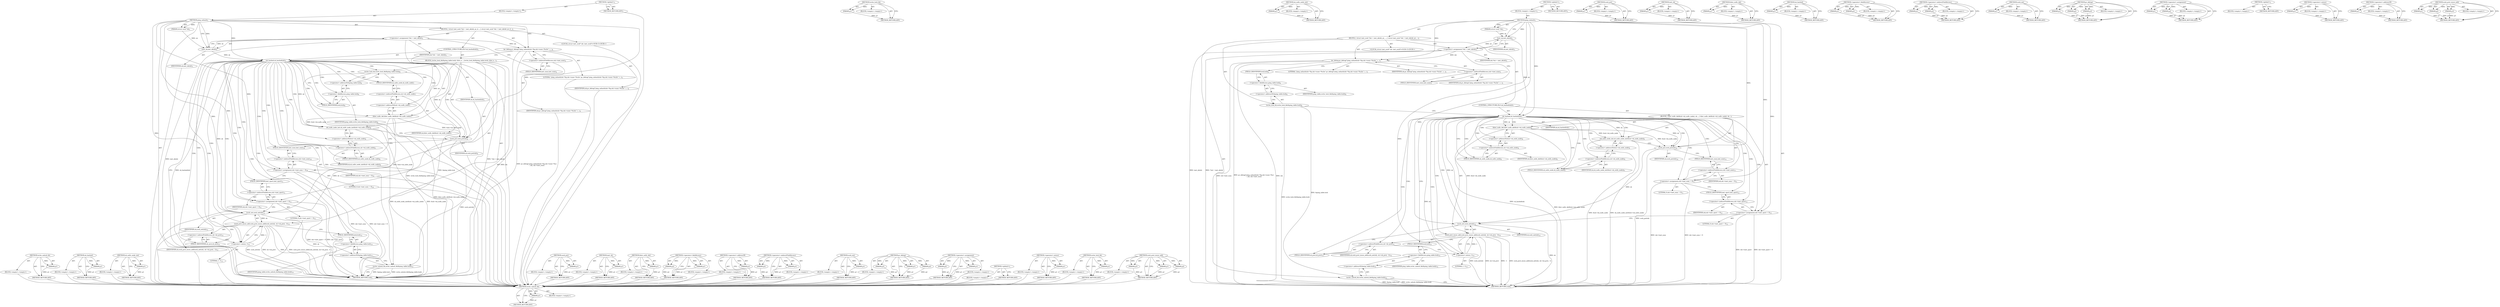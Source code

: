 digraph "sock_prot_inuse_add" {
vulnerable_152 [label=<(METHOD,write_unlock_bh)>];
vulnerable_153 [label=<(PARAM,p1)>];
vulnerable_154 [label=<(BLOCK,&lt;empty&gt;,&lt;empty&gt;)>];
vulnerable_155 [label=<(METHOD_RETURN,ANY)>];
vulnerable_109 [label=<(METHOD,sk_hashed)>];
vulnerable_110 [label=<(PARAM,p1)>];
vulnerable_111 [label=<(BLOCK,&lt;empty&gt;,&lt;empty&gt;)>];
vulnerable_112 [label=<(METHOD_RETURN,ANY)>];
vulnerable_130 [label=<(METHOD,sk_nulls_node_init)>];
vulnerable_131 [label=<(PARAM,p1)>];
vulnerable_132 [label=<(BLOCK,&lt;empty&gt;,&lt;empty&gt;)>];
vulnerable_133 [label=<(METHOD_RETURN,ANY)>];
vulnerable_6 [label=<(METHOD,&lt;global&gt;)<SUB>1</SUB>>];
vulnerable_7 [label=<(BLOCK,&lt;empty&gt;,&lt;empty&gt;)<SUB>1</SUB>>];
vulnerable_8 [label=<(METHOD,ping_unhash)<SUB>1</SUB>>];
vulnerable_9 [label=<(PARAM,struct sock *sk)<SUB>1</SUB>>];
vulnerable_10 [label=<(BLOCK,{
 	struct inet_sock *isk = inet_sk(sk);
 	pr_d...,{
 	struct inet_sock *isk = inet_sk(sk);
 	pr_d...)<SUB>2</SUB>>];
vulnerable_11 [label="<(LOCAL,struct inet_sock* isk: inet_sock*)<SUB>3</SUB>>"];
vulnerable_12 [label=<(&lt;operator&gt;.assignment,*isk = inet_sk(sk))<SUB>3</SUB>>];
vulnerable_13 [label=<(IDENTIFIER,isk,*isk = inet_sk(sk))<SUB>3</SUB>>];
vulnerable_14 [label=<(inet_sk,inet_sk(sk))<SUB>3</SUB>>];
vulnerable_15 [label=<(IDENTIFIER,sk,inet_sk(sk))<SUB>3</SUB>>];
vulnerable_16 [label=<(pr_debug,pr_debug(&quot;ping_unhash(isk=%p,isk-&gt;num=%u)\n&quot;, i...)<SUB>4</SUB>>];
vulnerable_17 [label=<(LITERAL,&quot;ping_unhash(isk=%p,isk-&gt;num=%u)\n&quot;,pr_debug(&quot;ping_unhash(isk=%p,isk-&gt;num=%u)\n&quot;, i...)<SUB>4</SUB>>];
vulnerable_18 [label=<(IDENTIFIER,isk,pr_debug(&quot;ping_unhash(isk=%p,isk-&gt;num=%u)\n&quot;, i...)<SUB>4</SUB>>];
vulnerable_19 [label=<(&lt;operator&gt;.indirectFieldAccess,isk-&gt;inet_num)<SUB>4</SUB>>];
vulnerable_20 [label=<(IDENTIFIER,isk,pr_debug(&quot;ping_unhash(isk=%p,isk-&gt;num=%u)\n&quot;, i...)<SUB>4</SUB>>];
vulnerable_21 [label=<(FIELD_IDENTIFIER,inet_num,inet_num)<SUB>4</SUB>>];
vulnerable_22 [label=<(CONTROL_STRUCTURE,IF,if (sk_hashed(sk)))<SUB>5</SUB>>];
vulnerable_23 [label=<(sk_hashed,sk_hashed(sk))<SUB>5</SUB>>];
vulnerable_24 [label=<(IDENTIFIER,sk,sk_hashed(sk))<SUB>5</SUB>>];
vulnerable_25 [label=<(BLOCK,{
		write_lock_bh(&amp;ping_table.lock);
 		hlist_n...,{
		write_lock_bh(&amp;ping_table.lock);
 		hlist_n...)<SUB>5</SUB>>];
vulnerable_26 [label=<(write_lock_bh,write_lock_bh(&amp;ping_table.lock))<SUB>6</SUB>>];
vulnerable_27 [label=<(&lt;operator&gt;.addressOf,&amp;ping_table.lock)<SUB>6</SUB>>];
vulnerable_28 [label=<(&lt;operator&gt;.fieldAccess,ping_table.lock)<SUB>6</SUB>>];
vulnerable_29 [label=<(IDENTIFIER,ping_table,write_lock_bh(&amp;ping_table.lock))<SUB>6</SUB>>];
vulnerable_30 [label=<(FIELD_IDENTIFIER,lock,lock)<SUB>6</SUB>>];
vulnerable_31 [label=<(hlist_nulls_del,hlist_nulls_del(&amp;sk-&gt;sk_nulls_node))<SUB>7</SUB>>];
vulnerable_32 [label=<(&lt;operator&gt;.addressOf,&amp;sk-&gt;sk_nulls_node)<SUB>7</SUB>>];
vulnerable_33 [label=<(&lt;operator&gt;.indirectFieldAccess,sk-&gt;sk_nulls_node)<SUB>7</SUB>>];
vulnerable_34 [label=<(IDENTIFIER,sk,hlist_nulls_del(&amp;sk-&gt;sk_nulls_node))<SUB>7</SUB>>];
vulnerable_35 [label=<(FIELD_IDENTIFIER,sk_nulls_node,sk_nulls_node)<SUB>7</SUB>>];
vulnerable_36 [label=<(sk_nulls_node_init,sk_nulls_node_init(&amp;sk-&gt;sk_nulls_node))<SUB>8</SUB>>];
vulnerable_37 [label=<(&lt;operator&gt;.addressOf,&amp;sk-&gt;sk_nulls_node)<SUB>8</SUB>>];
vulnerable_38 [label=<(&lt;operator&gt;.indirectFieldAccess,sk-&gt;sk_nulls_node)<SUB>8</SUB>>];
vulnerable_39 [label=<(IDENTIFIER,sk,sk_nulls_node_init(&amp;sk-&gt;sk_nulls_node))<SUB>8</SUB>>];
vulnerable_40 [label=<(FIELD_IDENTIFIER,sk_nulls_node,sk_nulls_node)<SUB>8</SUB>>];
vulnerable_41 [label=<(sock_put,sock_put(sk))<SUB>9</SUB>>];
vulnerable_42 [label=<(IDENTIFIER,sk,sock_put(sk))<SUB>9</SUB>>];
vulnerable_43 [label=<(&lt;operator&gt;.assignment,isk-&gt;inet_num = 0)<SUB>10</SUB>>];
vulnerable_44 [label=<(&lt;operator&gt;.indirectFieldAccess,isk-&gt;inet_num)<SUB>10</SUB>>];
vulnerable_45 [label=<(IDENTIFIER,isk,isk-&gt;inet_num = 0)<SUB>10</SUB>>];
vulnerable_46 [label=<(FIELD_IDENTIFIER,inet_num,inet_num)<SUB>10</SUB>>];
vulnerable_47 [label=<(LITERAL,0,isk-&gt;inet_num = 0)<SUB>10</SUB>>];
vulnerable_48 [label=<(&lt;operator&gt;.assignment,isk-&gt;inet_sport = 0)<SUB>11</SUB>>];
vulnerable_49 [label=<(&lt;operator&gt;.indirectFieldAccess,isk-&gt;inet_sport)<SUB>11</SUB>>];
vulnerable_50 [label=<(IDENTIFIER,isk,isk-&gt;inet_sport = 0)<SUB>11</SUB>>];
vulnerable_51 [label=<(FIELD_IDENTIFIER,inet_sport,inet_sport)<SUB>11</SUB>>];
vulnerable_52 [label=<(LITERAL,0,isk-&gt;inet_sport = 0)<SUB>11</SUB>>];
vulnerable_53 [label=<(sock_prot_inuse_add,sock_prot_inuse_add(sock_net(sk), sk-&gt;sk_prot, -1))<SUB>12</SUB>>];
vulnerable_54 [label=<(sock_net,sock_net(sk))<SUB>12</SUB>>];
vulnerable_55 [label=<(IDENTIFIER,sk,sock_net(sk))<SUB>12</SUB>>];
vulnerable_56 [label=<(&lt;operator&gt;.indirectFieldAccess,sk-&gt;sk_prot)<SUB>12</SUB>>];
vulnerable_57 [label=<(IDENTIFIER,sk,sock_prot_inuse_add(sock_net(sk), sk-&gt;sk_prot, -1))<SUB>12</SUB>>];
vulnerable_58 [label=<(FIELD_IDENTIFIER,sk_prot,sk_prot)<SUB>12</SUB>>];
vulnerable_59 [label=<(&lt;operator&gt;.minus,-1)<SUB>12</SUB>>];
vulnerable_60 [label=<(LITERAL,1,-1)<SUB>12</SUB>>];
vulnerable_61 [label=<(write_unlock_bh,write_unlock_bh(&amp;ping_table.lock))<SUB>13</SUB>>];
vulnerable_62 [label=<(&lt;operator&gt;.addressOf,&amp;ping_table.lock)<SUB>13</SUB>>];
vulnerable_63 [label=<(&lt;operator&gt;.fieldAccess,ping_table.lock)<SUB>13</SUB>>];
vulnerable_64 [label=<(IDENTIFIER,ping_table,write_unlock_bh(&amp;ping_table.lock))<SUB>13</SUB>>];
vulnerable_65 [label=<(FIELD_IDENTIFIER,lock,lock)<SUB>13</SUB>>];
vulnerable_66 [label=<(METHOD_RETURN,void)<SUB>1</SUB>>];
vulnerable_68 [label=<(METHOD_RETURN,ANY)<SUB>1</SUB>>];
vulnerable_134 [label=<(METHOD,sock_put)>];
vulnerable_135 [label=<(PARAM,p1)>];
vulnerable_136 [label=<(BLOCK,&lt;empty&gt;,&lt;empty&gt;)>];
vulnerable_137 [label=<(METHOD_RETURN,ANY)>];
vulnerable_94 [label=<(METHOD,inet_sk)>];
vulnerable_95 [label=<(PARAM,p1)>];
vulnerable_96 [label=<(BLOCK,&lt;empty&gt;,&lt;empty&gt;)>];
vulnerable_97 [label=<(METHOD_RETURN,ANY)>];
vulnerable_126 [label=<(METHOD,hlist_nulls_del)>];
vulnerable_127 [label=<(PARAM,p1)>];
vulnerable_128 [label=<(BLOCK,&lt;empty&gt;,&lt;empty&gt;)>];
vulnerable_129 [label=<(METHOD_RETURN,ANY)>];
vulnerable_121 [label=<(METHOD,&lt;operator&gt;.fieldAccess)>];
vulnerable_122 [label=<(PARAM,p1)>];
vulnerable_123 [label=<(PARAM,p2)>];
vulnerable_124 [label=<(BLOCK,&lt;empty&gt;,&lt;empty&gt;)>];
vulnerable_125 [label=<(METHOD_RETURN,ANY)>];
vulnerable_117 [label=<(METHOD,&lt;operator&gt;.addressOf)>];
vulnerable_118 [label=<(PARAM,p1)>];
vulnerable_119 [label=<(BLOCK,&lt;empty&gt;,&lt;empty&gt;)>];
vulnerable_120 [label=<(METHOD_RETURN,ANY)>];
vulnerable_104 [label=<(METHOD,&lt;operator&gt;.indirectFieldAccess)>];
vulnerable_105 [label=<(PARAM,p1)>];
vulnerable_106 [label=<(PARAM,p2)>];
vulnerable_107 [label=<(BLOCK,&lt;empty&gt;,&lt;empty&gt;)>];
vulnerable_108 [label=<(METHOD_RETURN,ANY)>];
vulnerable_144 [label=<(METHOD,sock_net)>];
vulnerable_145 [label=<(PARAM,p1)>];
vulnerable_146 [label=<(BLOCK,&lt;empty&gt;,&lt;empty&gt;)>];
vulnerable_147 [label=<(METHOD_RETURN,ANY)>];
vulnerable_98 [label=<(METHOD,pr_debug)>];
vulnerable_99 [label=<(PARAM,p1)>];
vulnerable_100 [label=<(PARAM,p2)>];
vulnerable_101 [label=<(PARAM,p3)>];
vulnerable_102 [label=<(BLOCK,&lt;empty&gt;,&lt;empty&gt;)>];
vulnerable_103 [label=<(METHOD_RETURN,ANY)>];
vulnerable_89 [label=<(METHOD,&lt;operator&gt;.assignment)>];
vulnerable_90 [label=<(PARAM,p1)>];
vulnerable_91 [label=<(PARAM,p2)>];
vulnerable_92 [label=<(BLOCK,&lt;empty&gt;,&lt;empty&gt;)>];
vulnerable_93 [label=<(METHOD_RETURN,ANY)>];
vulnerable_83 [label=<(METHOD,&lt;global&gt;)<SUB>1</SUB>>];
vulnerable_84 [label=<(BLOCK,&lt;empty&gt;,&lt;empty&gt;)>];
vulnerable_85 [label=<(METHOD_RETURN,ANY)>];
vulnerable_148 [label=<(METHOD,&lt;operator&gt;.minus)>];
vulnerable_149 [label=<(PARAM,p1)>];
vulnerable_150 [label=<(BLOCK,&lt;empty&gt;,&lt;empty&gt;)>];
vulnerable_151 [label=<(METHOD_RETURN,ANY)>];
vulnerable_113 [label=<(METHOD,write_lock_bh)>];
vulnerable_114 [label=<(PARAM,p1)>];
vulnerable_115 [label=<(BLOCK,&lt;empty&gt;,&lt;empty&gt;)>];
vulnerable_116 [label=<(METHOD_RETURN,ANY)>];
vulnerable_138 [label=<(METHOD,sock_prot_inuse_add)>];
vulnerable_139 [label=<(PARAM,p1)>];
vulnerable_140 [label=<(PARAM,p2)>];
vulnerable_141 [label=<(PARAM,p3)>];
vulnerable_142 [label=<(BLOCK,&lt;empty&gt;,&lt;empty&gt;)>];
vulnerable_143 [label=<(METHOD_RETURN,ANY)>];
fixed_152 [label=<(METHOD,write_unlock_bh)>];
fixed_153 [label=<(PARAM,p1)>];
fixed_154 [label=<(BLOCK,&lt;empty&gt;,&lt;empty&gt;)>];
fixed_155 [label=<(METHOD_RETURN,ANY)>];
fixed_109 [label=<(METHOD,write_lock_bh)>];
fixed_110 [label=<(PARAM,p1)>];
fixed_111 [label=<(BLOCK,&lt;empty&gt;,&lt;empty&gt;)>];
fixed_112 [label=<(METHOD_RETURN,ANY)>];
fixed_130 [label=<(METHOD,sk_nulls_node_init)>];
fixed_131 [label=<(PARAM,p1)>];
fixed_132 [label=<(BLOCK,&lt;empty&gt;,&lt;empty&gt;)>];
fixed_133 [label=<(METHOD_RETURN,ANY)>];
fixed_6 [label=<(METHOD,&lt;global&gt;)<SUB>1</SUB>>];
fixed_7 [label=<(BLOCK,&lt;empty&gt;,&lt;empty&gt;)<SUB>1</SUB>>];
fixed_8 [label=<(METHOD,ping_unhash)<SUB>1</SUB>>];
fixed_9 [label=<(PARAM,struct sock *sk)<SUB>1</SUB>>];
fixed_10 [label=<(BLOCK,{
 	struct inet_sock *isk = inet_sk(sk);

 	pr_...,{
 	struct inet_sock *isk = inet_sk(sk);

 	pr_...)<SUB>2</SUB>>];
fixed_11 [label="<(LOCAL,struct inet_sock* isk: inet_sock*)<SUB>3</SUB>>"];
fixed_12 [label=<(&lt;operator&gt;.assignment,*isk = inet_sk(sk))<SUB>3</SUB>>];
fixed_13 [label=<(IDENTIFIER,isk,*isk = inet_sk(sk))<SUB>3</SUB>>];
fixed_14 [label=<(inet_sk,inet_sk(sk))<SUB>3</SUB>>];
fixed_15 [label=<(IDENTIFIER,sk,inet_sk(sk))<SUB>3</SUB>>];
fixed_16 [label=<(pr_debug,pr_debug(&quot;ping_unhash(isk=%p,isk-&gt;num=%u)\n&quot;, i...)<SUB>5</SUB>>];
fixed_17 [label=<(LITERAL,&quot;ping_unhash(isk=%p,isk-&gt;num=%u)\n&quot;,pr_debug(&quot;ping_unhash(isk=%p,isk-&gt;num=%u)\n&quot;, i...)<SUB>5</SUB>>];
fixed_18 [label=<(IDENTIFIER,isk,pr_debug(&quot;ping_unhash(isk=%p,isk-&gt;num=%u)\n&quot;, i...)<SUB>5</SUB>>];
fixed_19 [label=<(&lt;operator&gt;.indirectFieldAccess,isk-&gt;inet_num)<SUB>5</SUB>>];
fixed_20 [label=<(IDENTIFIER,isk,pr_debug(&quot;ping_unhash(isk=%p,isk-&gt;num=%u)\n&quot;, i...)<SUB>5</SUB>>];
fixed_21 [label=<(FIELD_IDENTIFIER,inet_num,inet_num)<SUB>5</SUB>>];
fixed_22 [label=<(write_lock_bh,write_lock_bh(&amp;ping_table.lock))<SUB>6</SUB>>];
fixed_23 [label=<(&lt;operator&gt;.addressOf,&amp;ping_table.lock)<SUB>6</SUB>>];
fixed_24 [label=<(&lt;operator&gt;.fieldAccess,ping_table.lock)<SUB>6</SUB>>];
fixed_25 [label=<(IDENTIFIER,ping_table,write_lock_bh(&amp;ping_table.lock))<SUB>6</SUB>>];
fixed_26 [label=<(FIELD_IDENTIFIER,lock,lock)<SUB>6</SUB>>];
fixed_27 [label=<(CONTROL_STRUCTURE,IF,if (sk_hashed(sk)))<SUB>7</SUB>>];
fixed_28 [label=<(sk_hashed,sk_hashed(sk))<SUB>7</SUB>>];
fixed_29 [label=<(IDENTIFIER,sk,sk_hashed(sk))<SUB>7</SUB>>];
fixed_30 [label=<(BLOCK,{
 		hlist_nulls_del(&amp;sk-&gt;sk_nulls_node);
 		sk...,{
 		hlist_nulls_del(&amp;sk-&gt;sk_nulls_node);
 		sk...)<SUB>7</SUB>>];
fixed_31 [label=<(hlist_nulls_del,hlist_nulls_del(&amp;sk-&gt;sk_nulls_node))<SUB>8</SUB>>];
fixed_32 [label=<(&lt;operator&gt;.addressOf,&amp;sk-&gt;sk_nulls_node)<SUB>8</SUB>>];
fixed_33 [label=<(&lt;operator&gt;.indirectFieldAccess,sk-&gt;sk_nulls_node)<SUB>8</SUB>>];
fixed_34 [label=<(IDENTIFIER,sk,hlist_nulls_del(&amp;sk-&gt;sk_nulls_node))<SUB>8</SUB>>];
fixed_35 [label=<(FIELD_IDENTIFIER,sk_nulls_node,sk_nulls_node)<SUB>8</SUB>>];
fixed_36 [label=<(sk_nulls_node_init,sk_nulls_node_init(&amp;sk-&gt;sk_nulls_node))<SUB>9</SUB>>];
fixed_37 [label=<(&lt;operator&gt;.addressOf,&amp;sk-&gt;sk_nulls_node)<SUB>9</SUB>>];
fixed_38 [label=<(&lt;operator&gt;.indirectFieldAccess,sk-&gt;sk_nulls_node)<SUB>9</SUB>>];
fixed_39 [label=<(IDENTIFIER,sk,sk_nulls_node_init(&amp;sk-&gt;sk_nulls_node))<SUB>9</SUB>>];
fixed_40 [label=<(FIELD_IDENTIFIER,sk_nulls_node,sk_nulls_node)<SUB>9</SUB>>];
fixed_41 [label=<(sock_put,sock_put(sk))<SUB>10</SUB>>];
fixed_42 [label=<(IDENTIFIER,sk,sock_put(sk))<SUB>10</SUB>>];
fixed_43 [label=<(&lt;operator&gt;.assignment,isk-&gt;inet_num = 0)<SUB>11</SUB>>];
fixed_44 [label=<(&lt;operator&gt;.indirectFieldAccess,isk-&gt;inet_num)<SUB>11</SUB>>];
fixed_45 [label=<(IDENTIFIER,isk,isk-&gt;inet_num = 0)<SUB>11</SUB>>];
fixed_46 [label=<(FIELD_IDENTIFIER,inet_num,inet_num)<SUB>11</SUB>>];
fixed_47 [label=<(LITERAL,0,isk-&gt;inet_num = 0)<SUB>11</SUB>>];
fixed_48 [label=<(&lt;operator&gt;.assignment,isk-&gt;inet_sport = 0)<SUB>12</SUB>>];
fixed_49 [label=<(&lt;operator&gt;.indirectFieldAccess,isk-&gt;inet_sport)<SUB>12</SUB>>];
fixed_50 [label=<(IDENTIFIER,isk,isk-&gt;inet_sport = 0)<SUB>12</SUB>>];
fixed_51 [label=<(FIELD_IDENTIFIER,inet_sport,inet_sport)<SUB>12</SUB>>];
fixed_52 [label=<(LITERAL,0,isk-&gt;inet_sport = 0)<SUB>12</SUB>>];
fixed_53 [label=<(sock_prot_inuse_add,sock_prot_inuse_add(sock_net(sk), sk-&gt;sk_prot, -1))<SUB>13</SUB>>];
fixed_54 [label=<(sock_net,sock_net(sk))<SUB>13</SUB>>];
fixed_55 [label=<(IDENTIFIER,sk,sock_net(sk))<SUB>13</SUB>>];
fixed_56 [label=<(&lt;operator&gt;.indirectFieldAccess,sk-&gt;sk_prot)<SUB>13</SUB>>];
fixed_57 [label=<(IDENTIFIER,sk,sock_prot_inuse_add(sock_net(sk), sk-&gt;sk_prot, -1))<SUB>13</SUB>>];
fixed_58 [label=<(FIELD_IDENTIFIER,sk_prot,sk_prot)<SUB>13</SUB>>];
fixed_59 [label=<(&lt;operator&gt;.minus,-1)<SUB>13</SUB>>];
fixed_60 [label=<(LITERAL,1,-1)<SUB>13</SUB>>];
fixed_61 [label=<(write_unlock_bh,write_unlock_bh(&amp;ping_table.lock))<SUB>15</SUB>>];
fixed_62 [label=<(&lt;operator&gt;.addressOf,&amp;ping_table.lock)<SUB>15</SUB>>];
fixed_63 [label=<(&lt;operator&gt;.fieldAccess,ping_table.lock)<SUB>15</SUB>>];
fixed_64 [label=<(IDENTIFIER,ping_table,write_unlock_bh(&amp;ping_table.lock))<SUB>15</SUB>>];
fixed_65 [label=<(FIELD_IDENTIFIER,lock,lock)<SUB>15</SUB>>];
fixed_66 [label=<(METHOD_RETURN,void)<SUB>1</SUB>>];
fixed_68 [label=<(METHOD_RETURN,ANY)<SUB>1</SUB>>];
fixed_134 [label=<(METHOD,sock_put)>];
fixed_135 [label=<(PARAM,p1)>];
fixed_136 [label=<(BLOCK,&lt;empty&gt;,&lt;empty&gt;)>];
fixed_137 [label=<(METHOD_RETURN,ANY)>];
fixed_94 [label=<(METHOD,inet_sk)>];
fixed_95 [label=<(PARAM,p1)>];
fixed_96 [label=<(BLOCK,&lt;empty&gt;,&lt;empty&gt;)>];
fixed_97 [label=<(METHOD_RETURN,ANY)>];
fixed_126 [label=<(METHOD,hlist_nulls_del)>];
fixed_127 [label=<(PARAM,p1)>];
fixed_128 [label=<(BLOCK,&lt;empty&gt;,&lt;empty&gt;)>];
fixed_129 [label=<(METHOD_RETURN,ANY)>];
fixed_122 [label=<(METHOD,sk_hashed)>];
fixed_123 [label=<(PARAM,p1)>];
fixed_124 [label=<(BLOCK,&lt;empty&gt;,&lt;empty&gt;)>];
fixed_125 [label=<(METHOD_RETURN,ANY)>];
fixed_117 [label=<(METHOD,&lt;operator&gt;.fieldAccess)>];
fixed_118 [label=<(PARAM,p1)>];
fixed_119 [label=<(PARAM,p2)>];
fixed_120 [label=<(BLOCK,&lt;empty&gt;,&lt;empty&gt;)>];
fixed_121 [label=<(METHOD_RETURN,ANY)>];
fixed_104 [label=<(METHOD,&lt;operator&gt;.indirectFieldAccess)>];
fixed_105 [label=<(PARAM,p1)>];
fixed_106 [label=<(PARAM,p2)>];
fixed_107 [label=<(BLOCK,&lt;empty&gt;,&lt;empty&gt;)>];
fixed_108 [label=<(METHOD_RETURN,ANY)>];
fixed_144 [label=<(METHOD,sock_net)>];
fixed_145 [label=<(PARAM,p1)>];
fixed_146 [label=<(BLOCK,&lt;empty&gt;,&lt;empty&gt;)>];
fixed_147 [label=<(METHOD_RETURN,ANY)>];
fixed_98 [label=<(METHOD,pr_debug)>];
fixed_99 [label=<(PARAM,p1)>];
fixed_100 [label=<(PARAM,p2)>];
fixed_101 [label=<(PARAM,p3)>];
fixed_102 [label=<(BLOCK,&lt;empty&gt;,&lt;empty&gt;)>];
fixed_103 [label=<(METHOD_RETURN,ANY)>];
fixed_89 [label=<(METHOD,&lt;operator&gt;.assignment)>];
fixed_90 [label=<(PARAM,p1)>];
fixed_91 [label=<(PARAM,p2)>];
fixed_92 [label=<(BLOCK,&lt;empty&gt;,&lt;empty&gt;)>];
fixed_93 [label=<(METHOD_RETURN,ANY)>];
fixed_83 [label=<(METHOD,&lt;global&gt;)<SUB>1</SUB>>];
fixed_84 [label=<(BLOCK,&lt;empty&gt;,&lt;empty&gt;)>];
fixed_85 [label=<(METHOD_RETURN,ANY)>];
fixed_148 [label=<(METHOD,&lt;operator&gt;.minus)>];
fixed_149 [label=<(PARAM,p1)>];
fixed_150 [label=<(BLOCK,&lt;empty&gt;,&lt;empty&gt;)>];
fixed_151 [label=<(METHOD_RETURN,ANY)>];
fixed_113 [label=<(METHOD,&lt;operator&gt;.addressOf)>];
fixed_114 [label=<(PARAM,p1)>];
fixed_115 [label=<(BLOCK,&lt;empty&gt;,&lt;empty&gt;)>];
fixed_116 [label=<(METHOD_RETURN,ANY)>];
fixed_138 [label=<(METHOD,sock_prot_inuse_add)>];
fixed_139 [label=<(PARAM,p1)>];
fixed_140 [label=<(PARAM,p2)>];
fixed_141 [label=<(PARAM,p3)>];
fixed_142 [label=<(BLOCK,&lt;empty&gt;,&lt;empty&gt;)>];
fixed_143 [label=<(METHOD_RETURN,ANY)>];
vulnerable_152 -> vulnerable_153  [key=0, label="AST: "];
vulnerable_152 -> vulnerable_153  [key=1, label="DDG: "];
vulnerable_152 -> vulnerable_154  [key=0, label="AST: "];
vulnerable_152 -> vulnerable_155  [key=0, label="AST: "];
vulnerable_152 -> vulnerable_155  [key=1, label="CFG: "];
vulnerable_153 -> vulnerable_155  [key=0, label="DDG: p1"];
vulnerable_154 -> fixed_152  [key=0];
vulnerable_155 -> fixed_152  [key=0];
vulnerable_109 -> vulnerable_110  [key=0, label="AST: "];
vulnerable_109 -> vulnerable_110  [key=1, label="DDG: "];
vulnerable_109 -> vulnerable_111  [key=0, label="AST: "];
vulnerable_109 -> vulnerable_112  [key=0, label="AST: "];
vulnerable_109 -> vulnerable_112  [key=1, label="CFG: "];
vulnerable_110 -> vulnerable_112  [key=0, label="DDG: p1"];
vulnerable_111 -> fixed_152  [key=0];
vulnerable_112 -> fixed_152  [key=0];
vulnerable_130 -> vulnerable_131  [key=0, label="AST: "];
vulnerable_130 -> vulnerable_131  [key=1, label="DDG: "];
vulnerable_130 -> vulnerable_132  [key=0, label="AST: "];
vulnerable_130 -> vulnerable_133  [key=0, label="AST: "];
vulnerable_130 -> vulnerable_133  [key=1, label="CFG: "];
vulnerable_131 -> vulnerable_133  [key=0, label="DDG: p1"];
vulnerable_132 -> fixed_152  [key=0];
vulnerable_133 -> fixed_152  [key=0];
vulnerable_6 -> vulnerable_7  [key=0, label="AST: "];
vulnerable_6 -> vulnerable_68  [key=0, label="AST: "];
vulnerable_6 -> vulnerable_68  [key=1, label="CFG: "];
vulnerable_7 -> vulnerable_8  [key=0, label="AST: "];
vulnerable_8 -> vulnerable_9  [key=0, label="AST: "];
vulnerable_8 -> vulnerable_9  [key=1, label="DDG: "];
vulnerable_8 -> vulnerable_10  [key=0, label="AST: "];
vulnerable_8 -> vulnerable_66  [key=0, label="AST: "];
vulnerable_8 -> vulnerable_14  [key=0, label="CFG: "];
vulnerable_8 -> vulnerable_14  [key=1, label="DDG: "];
vulnerable_8 -> vulnerable_16  [key=0, label="DDG: "];
vulnerable_8 -> vulnerable_23  [key=0, label="DDG: "];
vulnerable_8 -> vulnerable_43  [key=0, label="DDG: "];
vulnerable_8 -> vulnerable_48  [key=0, label="DDG: "];
vulnerable_8 -> vulnerable_41  [key=0, label="DDG: "];
vulnerable_8 -> vulnerable_54  [key=0, label="DDG: "];
vulnerable_8 -> vulnerable_59  [key=0, label="DDG: "];
vulnerable_9 -> vulnerable_14  [key=0, label="DDG: sk"];
vulnerable_10 -> vulnerable_11  [key=0, label="AST: "];
vulnerable_10 -> vulnerable_12  [key=0, label="AST: "];
vulnerable_10 -> vulnerable_16  [key=0, label="AST: "];
vulnerable_10 -> vulnerable_22  [key=0, label="AST: "];
vulnerable_11 -> fixed_152  [key=0];
vulnerable_12 -> vulnerable_13  [key=0, label="AST: "];
vulnerable_12 -> vulnerable_14  [key=0, label="AST: "];
vulnerable_12 -> vulnerable_21  [key=0, label="CFG: "];
vulnerable_12 -> vulnerable_66  [key=0, label="DDG: inet_sk(sk)"];
vulnerable_12 -> vulnerable_66  [key=1, label="DDG: *isk = inet_sk(sk)"];
vulnerable_12 -> vulnerable_16  [key=0, label="DDG: isk"];
vulnerable_13 -> fixed_152  [key=0];
vulnerable_14 -> vulnerable_15  [key=0, label="AST: "];
vulnerable_14 -> vulnerable_12  [key=0, label="CFG: "];
vulnerable_14 -> vulnerable_12  [key=1, label="DDG: sk"];
vulnerable_14 -> vulnerable_23  [key=0, label="DDG: sk"];
vulnerable_15 -> fixed_152  [key=0];
vulnerable_16 -> vulnerable_17  [key=0, label="AST: "];
vulnerable_16 -> vulnerable_18  [key=0, label="AST: "];
vulnerable_16 -> vulnerable_19  [key=0, label="AST: "];
vulnerable_16 -> vulnerable_23  [key=0, label="CFG: "];
vulnerable_16 -> vulnerable_66  [key=0, label="DDG: isk"];
vulnerable_16 -> vulnerable_66  [key=1, label="DDG: pr_debug(&quot;ping_unhash(isk=%p,isk-&gt;num=%u)\n&quot;, isk, isk-&gt;inet_num)"];
vulnerable_17 -> fixed_152  [key=0];
vulnerable_18 -> fixed_152  [key=0];
vulnerable_19 -> vulnerable_20  [key=0, label="AST: "];
vulnerable_19 -> vulnerable_21  [key=0, label="AST: "];
vulnerable_19 -> vulnerable_16  [key=0, label="CFG: "];
vulnerable_20 -> fixed_152  [key=0];
vulnerable_21 -> vulnerable_19  [key=0, label="CFG: "];
vulnerable_22 -> vulnerable_23  [key=0, label="AST: "];
vulnerable_22 -> vulnerable_25  [key=0, label="AST: "];
vulnerable_23 -> vulnerable_24  [key=0, label="AST: "];
vulnerable_23 -> vulnerable_66  [key=0, label="CFG: "];
vulnerable_23 -> vulnerable_66  [key=1, label="DDG: sk_hashed(sk)"];
vulnerable_23 -> vulnerable_30  [key=0, label="CFG: "];
vulnerable_23 -> vulnerable_30  [key=1, label="CDG: "];
vulnerable_23 -> vulnerable_31  [key=0, label="DDG: sk"];
vulnerable_23 -> vulnerable_31  [key=1, label="CDG: "];
vulnerable_23 -> vulnerable_36  [key=0, label="DDG: sk"];
vulnerable_23 -> vulnerable_36  [key=1, label="CDG: "];
vulnerable_23 -> vulnerable_41  [key=0, label="DDG: sk"];
vulnerable_23 -> vulnerable_41  [key=1, label="CDG: "];
vulnerable_23 -> vulnerable_54  [key=0, label="DDG: sk"];
vulnerable_23 -> vulnerable_54  [key=1, label="CDG: "];
vulnerable_23 -> vulnerable_48  [key=0, label="CDG: "];
vulnerable_23 -> vulnerable_32  [key=0, label="CDG: "];
vulnerable_23 -> vulnerable_58  [key=0, label="CDG: "];
vulnerable_23 -> vulnerable_49  [key=0, label="CDG: "];
vulnerable_23 -> vulnerable_33  [key=0, label="CDG: "];
vulnerable_23 -> vulnerable_61  [key=0, label="CDG: "];
vulnerable_23 -> vulnerable_26  [key=0, label="CDG: "];
vulnerable_23 -> vulnerable_51  [key=0, label="CDG: "];
vulnerable_23 -> vulnerable_28  [key=0, label="CDG: "];
vulnerable_23 -> vulnerable_37  [key=0, label="CDG: "];
vulnerable_23 -> vulnerable_46  [key=0, label="CDG: "];
vulnerable_23 -> vulnerable_53  [key=0, label="CDG: "];
vulnerable_23 -> vulnerable_38  [key=0, label="CDG: "];
vulnerable_23 -> vulnerable_56  [key=0, label="CDG: "];
vulnerable_23 -> vulnerable_27  [key=0, label="CDG: "];
vulnerable_23 -> vulnerable_63  [key=0, label="CDG: "];
vulnerable_23 -> vulnerable_40  [key=0, label="CDG: "];
vulnerable_23 -> vulnerable_65  [key=0, label="CDG: "];
vulnerable_23 -> vulnerable_59  [key=0, label="CDG: "];
vulnerable_23 -> vulnerable_44  [key=0, label="CDG: "];
vulnerable_23 -> vulnerable_35  [key=0, label="CDG: "];
vulnerable_23 -> vulnerable_62  [key=0, label="CDG: "];
vulnerable_23 -> vulnerable_43  [key=0, label="CDG: "];
vulnerable_24 -> fixed_152  [key=0];
vulnerable_25 -> vulnerable_26  [key=0, label="AST: "];
vulnerable_25 -> vulnerable_31  [key=0, label="AST: "];
vulnerable_25 -> vulnerable_36  [key=0, label="AST: "];
vulnerable_25 -> vulnerable_41  [key=0, label="AST: "];
vulnerable_25 -> vulnerable_43  [key=0, label="AST: "];
vulnerable_25 -> vulnerable_48  [key=0, label="AST: "];
vulnerable_25 -> vulnerable_53  [key=0, label="AST: "];
vulnerable_25 -> vulnerable_61  [key=0, label="AST: "];
vulnerable_26 -> vulnerable_27  [key=0, label="AST: "];
vulnerable_26 -> vulnerable_35  [key=0, label="CFG: "];
vulnerable_26 -> vulnerable_66  [key=0, label="DDG: write_lock_bh(&amp;ping_table.lock)"];
vulnerable_26 -> vulnerable_61  [key=0, label="DDG: &amp;ping_table.lock"];
vulnerable_27 -> vulnerable_28  [key=0, label="AST: "];
vulnerable_27 -> vulnerable_26  [key=0, label="CFG: "];
vulnerable_28 -> vulnerable_29  [key=0, label="AST: "];
vulnerable_28 -> vulnerable_30  [key=0, label="AST: "];
vulnerable_28 -> vulnerable_27  [key=0, label="CFG: "];
vulnerable_29 -> fixed_152  [key=0];
vulnerable_30 -> vulnerable_28  [key=0, label="CFG: "];
vulnerable_31 -> vulnerable_32  [key=0, label="AST: "];
vulnerable_31 -> vulnerable_40  [key=0, label="CFG: "];
vulnerable_31 -> vulnerable_66  [key=0, label="DDG: hlist_nulls_del(&amp;sk-&gt;sk_nulls_node)"];
vulnerable_31 -> vulnerable_36  [key=0, label="DDG: &amp;sk-&gt;sk_nulls_node"];
vulnerable_31 -> vulnerable_41  [key=0, label="DDG: &amp;sk-&gt;sk_nulls_node"];
vulnerable_31 -> vulnerable_54  [key=0, label="DDG: &amp;sk-&gt;sk_nulls_node"];
vulnerable_32 -> vulnerable_33  [key=0, label="AST: "];
vulnerable_32 -> vulnerable_31  [key=0, label="CFG: "];
vulnerable_33 -> vulnerable_34  [key=0, label="AST: "];
vulnerable_33 -> vulnerable_35  [key=0, label="AST: "];
vulnerable_33 -> vulnerable_32  [key=0, label="CFG: "];
vulnerable_34 -> fixed_152  [key=0];
vulnerable_35 -> vulnerable_33  [key=0, label="CFG: "];
vulnerable_36 -> vulnerable_37  [key=0, label="AST: "];
vulnerable_36 -> vulnerable_41  [key=0, label="CFG: "];
vulnerable_36 -> vulnerable_66  [key=0, label="DDG: &amp;sk-&gt;sk_nulls_node"];
vulnerable_36 -> vulnerable_66  [key=1, label="DDG: sk_nulls_node_init(&amp;sk-&gt;sk_nulls_node)"];
vulnerable_37 -> vulnerable_38  [key=0, label="AST: "];
vulnerable_37 -> vulnerable_36  [key=0, label="CFG: "];
vulnerable_38 -> vulnerable_39  [key=0, label="AST: "];
vulnerable_38 -> vulnerable_40  [key=0, label="AST: "];
vulnerable_38 -> vulnerable_37  [key=0, label="CFG: "];
vulnerable_39 -> fixed_152  [key=0];
vulnerable_40 -> vulnerable_38  [key=0, label="CFG: "];
vulnerable_41 -> vulnerable_42  [key=0, label="AST: "];
vulnerable_41 -> vulnerable_46  [key=0, label="CFG: "];
vulnerable_41 -> vulnerable_66  [key=0, label="DDG: sock_put(sk)"];
vulnerable_41 -> vulnerable_54  [key=0, label="DDG: sk"];
vulnerable_42 -> fixed_152  [key=0];
vulnerable_43 -> vulnerable_44  [key=0, label="AST: "];
vulnerable_43 -> vulnerable_47  [key=0, label="AST: "];
vulnerable_43 -> vulnerable_51  [key=0, label="CFG: "];
vulnerable_43 -> vulnerable_66  [key=0, label="DDG: isk-&gt;inet_num"];
vulnerable_43 -> vulnerable_66  [key=1, label="DDG: isk-&gt;inet_num = 0"];
vulnerable_44 -> vulnerable_45  [key=0, label="AST: "];
vulnerable_44 -> vulnerable_46  [key=0, label="AST: "];
vulnerable_44 -> vulnerable_43  [key=0, label="CFG: "];
vulnerable_45 -> fixed_152  [key=0];
vulnerable_46 -> vulnerable_44  [key=0, label="CFG: "];
vulnerable_47 -> fixed_152  [key=0];
vulnerable_48 -> vulnerable_49  [key=0, label="AST: "];
vulnerable_48 -> vulnerable_52  [key=0, label="AST: "];
vulnerable_48 -> vulnerable_54  [key=0, label="CFG: "];
vulnerable_48 -> vulnerable_66  [key=0, label="DDG: isk-&gt;inet_sport"];
vulnerable_48 -> vulnerable_66  [key=1, label="DDG: isk-&gt;inet_sport = 0"];
vulnerable_49 -> vulnerable_50  [key=0, label="AST: "];
vulnerable_49 -> vulnerable_51  [key=0, label="AST: "];
vulnerable_49 -> vulnerable_48  [key=0, label="CFG: "];
vulnerable_50 -> fixed_152  [key=0];
vulnerable_51 -> vulnerable_49  [key=0, label="CFG: "];
vulnerable_52 -> fixed_152  [key=0];
vulnerable_53 -> vulnerable_54  [key=0, label="AST: "];
vulnerable_53 -> vulnerable_56  [key=0, label="AST: "];
vulnerable_53 -> vulnerable_59  [key=0, label="AST: "];
vulnerable_53 -> vulnerable_65  [key=0, label="CFG: "];
vulnerable_53 -> vulnerable_66  [key=0, label="DDG: sock_net(sk)"];
vulnerable_53 -> vulnerable_66  [key=1, label="DDG: sk-&gt;sk_prot"];
vulnerable_53 -> vulnerable_66  [key=2, label="DDG: -1"];
vulnerable_53 -> vulnerable_66  [key=3, label="DDG: sock_prot_inuse_add(sock_net(sk), sk-&gt;sk_prot, -1)"];
vulnerable_54 -> vulnerable_55  [key=0, label="AST: "];
vulnerable_54 -> vulnerable_58  [key=0, label="CFG: "];
vulnerable_54 -> vulnerable_66  [key=0, label="DDG: sk"];
vulnerable_54 -> vulnerable_53  [key=0, label="DDG: sk"];
vulnerable_55 -> fixed_152  [key=0];
vulnerable_56 -> vulnerable_57  [key=0, label="AST: "];
vulnerable_56 -> vulnerable_58  [key=0, label="AST: "];
vulnerable_56 -> vulnerable_59  [key=0, label="CFG: "];
vulnerable_57 -> fixed_152  [key=0];
vulnerable_58 -> vulnerable_56  [key=0, label="CFG: "];
vulnerable_59 -> vulnerable_60  [key=0, label="AST: "];
vulnerable_59 -> vulnerable_53  [key=0, label="CFG: "];
vulnerable_59 -> vulnerable_53  [key=1, label="DDG: 1"];
vulnerable_60 -> fixed_152  [key=0];
vulnerable_61 -> vulnerable_62  [key=0, label="AST: "];
vulnerable_61 -> vulnerable_66  [key=0, label="CFG: "];
vulnerable_61 -> vulnerable_66  [key=1, label="DDG: &amp;ping_table.lock"];
vulnerable_61 -> vulnerable_66  [key=2, label="DDG: write_unlock_bh(&amp;ping_table.lock)"];
vulnerable_62 -> vulnerable_63  [key=0, label="AST: "];
vulnerable_62 -> vulnerable_61  [key=0, label="CFG: "];
vulnerable_63 -> vulnerable_64  [key=0, label="AST: "];
vulnerable_63 -> vulnerable_65  [key=0, label="AST: "];
vulnerable_63 -> vulnerable_62  [key=0, label="CFG: "];
vulnerable_64 -> fixed_152  [key=0];
vulnerable_65 -> vulnerable_63  [key=0, label="CFG: "];
vulnerable_66 -> fixed_152  [key=0];
vulnerable_68 -> fixed_152  [key=0];
vulnerable_134 -> vulnerable_135  [key=0, label="AST: "];
vulnerable_134 -> vulnerable_135  [key=1, label="DDG: "];
vulnerable_134 -> vulnerable_136  [key=0, label="AST: "];
vulnerable_134 -> vulnerable_137  [key=0, label="AST: "];
vulnerable_134 -> vulnerable_137  [key=1, label="CFG: "];
vulnerable_135 -> vulnerable_137  [key=0, label="DDG: p1"];
vulnerable_136 -> fixed_152  [key=0];
vulnerable_137 -> fixed_152  [key=0];
vulnerable_94 -> vulnerable_95  [key=0, label="AST: "];
vulnerable_94 -> vulnerable_95  [key=1, label="DDG: "];
vulnerable_94 -> vulnerable_96  [key=0, label="AST: "];
vulnerable_94 -> vulnerable_97  [key=0, label="AST: "];
vulnerable_94 -> vulnerable_97  [key=1, label="CFG: "];
vulnerable_95 -> vulnerable_97  [key=0, label="DDG: p1"];
vulnerable_96 -> fixed_152  [key=0];
vulnerable_97 -> fixed_152  [key=0];
vulnerable_126 -> vulnerable_127  [key=0, label="AST: "];
vulnerable_126 -> vulnerable_127  [key=1, label="DDG: "];
vulnerable_126 -> vulnerable_128  [key=0, label="AST: "];
vulnerable_126 -> vulnerable_129  [key=0, label="AST: "];
vulnerable_126 -> vulnerable_129  [key=1, label="CFG: "];
vulnerable_127 -> vulnerable_129  [key=0, label="DDG: p1"];
vulnerable_128 -> fixed_152  [key=0];
vulnerable_129 -> fixed_152  [key=0];
vulnerable_121 -> vulnerable_122  [key=0, label="AST: "];
vulnerable_121 -> vulnerable_122  [key=1, label="DDG: "];
vulnerable_121 -> vulnerable_124  [key=0, label="AST: "];
vulnerable_121 -> vulnerable_123  [key=0, label="AST: "];
vulnerable_121 -> vulnerable_123  [key=1, label="DDG: "];
vulnerable_121 -> vulnerable_125  [key=0, label="AST: "];
vulnerable_121 -> vulnerable_125  [key=1, label="CFG: "];
vulnerable_122 -> vulnerable_125  [key=0, label="DDG: p1"];
vulnerable_123 -> vulnerable_125  [key=0, label="DDG: p2"];
vulnerable_124 -> fixed_152  [key=0];
vulnerable_125 -> fixed_152  [key=0];
vulnerable_117 -> vulnerable_118  [key=0, label="AST: "];
vulnerable_117 -> vulnerable_118  [key=1, label="DDG: "];
vulnerable_117 -> vulnerable_119  [key=0, label="AST: "];
vulnerable_117 -> vulnerable_120  [key=0, label="AST: "];
vulnerable_117 -> vulnerable_120  [key=1, label="CFG: "];
vulnerable_118 -> vulnerable_120  [key=0, label="DDG: p1"];
vulnerable_119 -> fixed_152  [key=0];
vulnerable_120 -> fixed_152  [key=0];
vulnerable_104 -> vulnerable_105  [key=0, label="AST: "];
vulnerable_104 -> vulnerable_105  [key=1, label="DDG: "];
vulnerable_104 -> vulnerable_107  [key=0, label="AST: "];
vulnerable_104 -> vulnerable_106  [key=0, label="AST: "];
vulnerable_104 -> vulnerable_106  [key=1, label="DDG: "];
vulnerable_104 -> vulnerable_108  [key=0, label="AST: "];
vulnerable_104 -> vulnerable_108  [key=1, label="CFG: "];
vulnerable_105 -> vulnerable_108  [key=0, label="DDG: p1"];
vulnerable_106 -> vulnerable_108  [key=0, label="DDG: p2"];
vulnerable_107 -> fixed_152  [key=0];
vulnerable_108 -> fixed_152  [key=0];
vulnerable_144 -> vulnerable_145  [key=0, label="AST: "];
vulnerable_144 -> vulnerable_145  [key=1, label="DDG: "];
vulnerable_144 -> vulnerable_146  [key=0, label="AST: "];
vulnerable_144 -> vulnerable_147  [key=0, label="AST: "];
vulnerable_144 -> vulnerable_147  [key=1, label="CFG: "];
vulnerable_145 -> vulnerable_147  [key=0, label="DDG: p1"];
vulnerable_146 -> fixed_152  [key=0];
vulnerable_147 -> fixed_152  [key=0];
vulnerable_98 -> vulnerable_99  [key=0, label="AST: "];
vulnerable_98 -> vulnerable_99  [key=1, label="DDG: "];
vulnerable_98 -> vulnerable_102  [key=0, label="AST: "];
vulnerable_98 -> vulnerable_100  [key=0, label="AST: "];
vulnerable_98 -> vulnerable_100  [key=1, label="DDG: "];
vulnerable_98 -> vulnerable_103  [key=0, label="AST: "];
vulnerable_98 -> vulnerable_103  [key=1, label="CFG: "];
vulnerable_98 -> vulnerable_101  [key=0, label="AST: "];
vulnerable_98 -> vulnerable_101  [key=1, label="DDG: "];
vulnerable_99 -> vulnerable_103  [key=0, label="DDG: p1"];
vulnerable_100 -> vulnerable_103  [key=0, label="DDG: p2"];
vulnerable_101 -> vulnerable_103  [key=0, label="DDG: p3"];
vulnerable_102 -> fixed_152  [key=0];
vulnerable_103 -> fixed_152  [key=0];
vulnerable_89 -> vulnerable_90  [key=0, label="AST: "];
vulnerable_89 -> vulnerable_90  [key=1, label="DDG: "];
vulnerable_89 -> vulnerable_92  [key=0, label="AST: "];
vulnerable_89 -> vulnerable_91  [key=0, label="AST: "];
vulnerable_89 -> vulnerable_91  [key=1, label="DDG: "];
vulnerable_89 -> vulnerable_93  [key=0, label="AST: "];
vulnerable_89 -> vulnerable_93  [key=1, label="CFG: "];
vulnerable_90 -> vulnerable_93  [key=0, label="DDG: p1"];
vulnerable_91 -> vulnerable_93  [key=0, label="DDG: p2"];
vulnerable_92 -> fixed_152  [key=0];
vulnerable_93 -> fixed_152  [key=0];
vulnerable_83 -> vulnerable_84  [key=0, label="AST: "];
vulnerable_83 -> vulnerable_85  [key=0, label="AST: "];
vulnerable_83 -> vulnerable_85  [key=1, label="CFG: "];
vulnerable_84 -> fixed_152  [key=0];
vulnerable_85 -> fixed_152  [key=0];
vulnerable_148 -> vulnerable_149  [key=0, label="AST: "];
vulnerable_148 -> vulnerable_149  [key=1, label="DDG: "];
vulnerable_148 -> vulnerable_150  [key=0, label="AST: "];
vulnerable_148 -> vulnerable_151  [key=0, label="AST: "];
vulnerable_148 -> vulnerable_151  [key=1, label="CFG: "];
vulnerable_149 -> vulnerable_151  [key=0, label="DDG: p1"];
vulnerable_150 -> fixed_152  [key=0];
vulnerable_151 -> fixed_152  [key=0];
vulnerable_113 -> vulnerable_114  [key=0, label="AST: "];
vulnerable_113 -> vulnerable_114  [key=1, label="DDG: "];
vulnerable_113 -> vulnerable_115  [key=0, label="AST: "];
vulnerable_113 -> vulnerable_116  [key=0, label="AST: "];
vulnerable_113 -> vulnerable_116  [key=1, label="CFG: "];
vulnerable_114 -> vulnerable_116  [key=0, label="DDG: p1"];
vulnerable_115 -> fixed_152  [key=0];
vulnerable_116 -> fixed_152  [key=0];
vulnerable_138 -> vulnerable_139  [key=0, label="AST: "];
vulnerable_138 -> vulnerable_139  [key=1, label="DDG: "];
vulnerable_138 -> vulnerable_142  [key=0, label="AST: "];
vulnerable_138 -> vulnerable_140  [key=0, label="AST: "];
vulnerable_138 -> vulnerable_140  [key=1, label="DDG: "];
vulnerable_138 -> vulnerable_143  [key=0, label="AST: "];
vulnerable_138 -> vulnerable_143  [key=1, label="CFG: "];
vulnerable_138 -> vulnerable_141  [key=0, label="AST: "];
vulnerable_138 -> vulnerable_141  [key=1, label="DDG: "];
vulnerable_139 -> vulnerable_143  [key=0, label="DDG: p1"];
vulnerable_140 -> vulnerable_143  [key=0, label="DDG: p2"];
vulnerable_141 -> vulnerable_143  [key=0, label="DDG: p3"];
vulnerable_142 -> fixed_152  [key=0];
vulnerable_143 -> fixed_152  [key=0];
fixed_152 -> fixed_153  [key=0, label="AST: "];
fixed_152 -> fixed_153  [key=1, label="DDG: "];
fixed_152 -> fixed_154  [key=0, label="AST: "];
fixed_152 -> fixed_155  [key=0, label="AST: "];
fixed_152 -> fixed_155  [key=1, label="CFG: "];
fixed_153 -> fixed_155  [key=0, label="DDG: p1"];
fixed_109 -> fixed_110  [key=0, label="AST: "];
fixed_109 -> fixed_110  [key=1, label="DDG: "];
fixed_109 -> fixed_111  [key=0, label="AST: "];
fixed_109 -> fixed_112  [key=0, label="AST: "];
fixed_109 -> fixed_112  [key=1, label="CFG: "];
fixed_110 -> fixed_112  [key=0, label="DDG: p1"];
fixed_130 -> fixed_131  [key=0, label="AST: "];
fixed_130 -> fixed_131  [key=1, label="DDG: "];
fixed_130 -> fixed_132  [key=0, label="AST: "];
fixed_130 -> fixed_133  [key=0, label="AST: "];
fixed_130 -> fixed_133  [key=1, label="CFG: "];
fixed_131 -> fixed_133  [key=0, label="DDG: p1"];
fixed_6 -> fixed_7  [key=0, label="AST: "];
fixed_6 -> fixed_68  [key=0, label="AST: "];
fixed_6 -> fixed_68  [key=1, label="CFG: "];
fixed_7 -> fixed_8  [key=0, label="AST: "];
fixed_8 -> fixed_9  [key=0, label="AST: "];
fixed_8 -> fixed_9  [key=1, label="DDG: "];
fixed_8 -> fixed_10  [key=0, label="AST: "];
fixed_8 -> fixed_66  [key=0, label="AST: "];
fixed_8 -> fixed_14  [key=0, label="CFG: "];
fixed_8 -> fixed_14  [key=1, label="DDG: "];
fixed_8 -> fixed_16  [key=0, label="DDG: "];
fixed_8 -> fixed_28  [key=0, label="DDG: "];
fixed_8 -> fixed_43  [key=0, label="DDG: "];
fixed_8 -> fixed_48  [key=0, label="DDG: "];
fixed_8 -> fixed_41  [key=0, label="DDG: "];
fixed_8 -> fixed_54  [key=0, label="DDG: "];
fixed_8 -> fixed_59  [key=0, label="DDG: "];
fixed_9 -> fixed_14  [key=0, label="DDG: sk"];
fixed_10 -> fixed_11  [key=0, label="AST: "];
fixed_10 -> fixed_12  [key=0, label="AST: "];
fixed_10 -> fixed_16  [key=0, label="AST: "];
fixed_10 -> fixed_22  [key=0, label="AST: "];
fixed_10 -> fixed_27  [key=0, label="AST: "];
fixed_10 -> fixed_61  [key=0, label="AST: "];
fixed_12 -> fixed_13  [key=0, label="AST: "];
fixed_12 -> fixed_14  [key=0, label="AST: "];
fixed_12 -> fixed_21  [key=0, label="CFG: "];
fixed_12 -> fixed_66  [key=0, label="DDG: inet_sk(sk)"];
fixed_12 -> fixed_66  [key=1, label="DDG: *isk = inet_sk(sk)"];
fixed_12 -> fixed_16  [key=0, label="DDG: isk"];
fixed_14 -> fixed_15  [key=0, label="AST: "];
fixed_14 -> fixed_12  [key=0, label="CFG: "];
fixed_14 -> fixed_12  [key=1, label="DDG: sk"];
fixed_14 -> fixed_28  [key=0, label="DDG: sk"];
fixed_16 -> fixed_17  [key=0, label="AST: "];
fixed_16 -> fixed_18  [key=0, label="AST: "];
fixed_16 -> fixed_19  [key=0, label="AST: "];
fixed_16 -> fixed_26  [key=0, label="CFG: "];
fixed_16 -> fixed_66  [key=0, label="DDG: isk"];
fixed_16 -> fixed_66  [key=1, label="DDG: isk-&gt;inet_num"];
fixed_16 -> fixed_66  [key=2, label="DDG: pr_debug(&quot;ping_unhash(isk=%p,isk-&gt;num=%u)\n&quot;, isk, isk-&gt;inet_num)"];
fixed_19 -> fixed_20  [key=0, label="AST: "];
fixed_19 -> fixed_21  [key=0, label="AST: "];
fixed_19 -> fixed_16  [key=0, label="CFG: "];
fixed_21 -> fixed_19  [key=0, label="CFG: "];
fixed_22 -> fixed_23  [key=0, label="AST: "];
fixed_22 -> fixed_28  [key=0, label="CFG: "];
fixed_22 -> fixed_66  [key=0, label="DDG: write_lock_bh(&amp;ping_table.lock)"];
fixed_22 -> fixed_61  [key=0, label="DDG: &amp;ping_table.lock"];
fixed_23 -> fixed_24  [key=0, label="AST: "];
fixed_23 -> fixed_22  [key=0, label="CFG: "];
fixed_24 -> fixed_25  [key=0, label="AST: "];
fixed_24 -> fixed_26  [key=0, label="AST: "];
fixed_24 -> fixed_23  [key=0, label="CFG: "];
fixed_26 -> fixed_24  [key=0, label="CFG: "];
fixed_27 -> fixed_28  [key=0, label="AST: "];
fixed_27 -> fixed_30  [key=0, label="AST: "];
fixed_28 -> fixed_29  [key=0, label="AST: "];
fixed_28 -> fixed_35  [key=0, label="CFG: "];
fixed_28 -> fixed_35  [key=1, label="CDG: "];
fixed_28 -> fixed_65  [key=0, label="CFG: "];
fixed_28 -> fixed_66  [key=0, label="DDG: sk"];
fixed_28 -> fixed_66  [key=1, label="DDG: sk_hashed(sk)"];
fixed_28 -> fixed_31  [key=0, label="DDG: sk"];
fixed_28 -> fixed_31  [key=1, label="CDG: "];
fixed_28 -> fixed_36  [key=0, label="DDG: sk"];
fixed_28 -> fixed_36  [key=1, label="CDG: "];
fixed_28 -> fixed_41  [key=0, label="DDG: sk"];
fixed_28 -> fixed_41  [key=1, label="CDG: "];
fixed_28 -> fixed_54  [key=0, label="DDG: sk"];
fixed_28 -> fixed_54  [key=1, label="CDG: "];
fixed_28 -> fixed_48  [key=0, label="CDG: "];
fixed_28 -> fixed_32  [key=0, label="CDG: "];
fixed_28 -> fixed_58  [key=0, label="CDG: "];
fixed_28 -> fixed_49  [key=0, label="CDG: "];
fixed_28 -> fixed_33  [key=0, label="CDG: "];
fixed_28 -> fixed_51  [key=0, label="CDG: "];
fixed_28 -> fixed_37  [key=0, label="CDG: "];
fixed_28 -> fixed_46  [key=0, label="CDG: "];
fixed_28 -> fixed_53  [key=0, label="CDG: "];
fixed_28 -> fixed_38  [key=0, label="CDG: "];
fixed_28 -> fixed_56  [key=0, label="CDG: "];
fixed_28 -> fixed_40  [key=0, label="CDG: "];
fixed_28 -> fixed_59  [key=0, label="CDG: "];
fixed_28 -> fixed_44  [key=0, label="CDG: "];
fixed_28 -> fixed_43  [key=0, label="CDG: "];
fixed_30 -> fixed_31  [key=0, label="AST: "];
fixed_30 -> fixed_36  [key=0, label="AST: "];
fixed_30 -> fixed_41  [key=0, label="AST: "];
fixed_30 -> fixed_43  [key=0, label="AST: "];
fixed_30 -> fixed_48  [key=0, label="AST: "];
fixed_30 -> fixed_53  [key=0, label="AST: "];
fixed_31 -> fixed_32  [key=0, label="AST: "];
fixed_31 -> fixed_40  [key=0, label="CFG: "];
fixed_31 -> fixed_66  [key=0, label="DDG: hlist_nulls_del(&amp;sk-&gt;sk_nulls_node)"];
fixed_31 -> fixed_36  [key=0, label="DDG: &amp;sk-&gt;sk_nulls_node"];
fixed_31 -> fixed_41  [key=0, label="DDG: &amp;sk-&gt;sk_nulls_node"];
fixed_31 -> fixed_54  [key=0, label="DDG: &amp;sk-&gt;sk_nulls_node"];
fixed_32 -> fixed_33  [key=0, label="AST: "];
fixed_32 -> fixed_31  [key=0, label="CFG: "];
fixed_33 -> fixed_34  [key=0, label="AST: "];
fixed_33 -> fixed_35  [key=0, label="AST: "];
fixed_33 -> fixed_32  [key=0, label="CFG: "];
fixed_35 -> fixed_33  [key=0, label="CFG: "];
fixed_36 -> fixed_37  [key=0, label="AST: "];
fixed_36 -> fixed_41  [key=0, label="CFG: "];
fixed_36 -> fixed_66  [key=0, label="DDG: &amp;sk-&gt;sk_nulls_node"];
fixed_36 -> fixed_66  [key=1, label="DDG: sk_nulls_node_init(&amp;sk-&gt;sk_nulls_node)"];
fixed_37 -> fixed_38  [key=0, label="AST: "];
fixed_37 -> fixed_36  [key=0, label="CFG: "];
fixed_38 -> fixed_39  [key=0, label="AST: "];
fixed_38 -> fixed_40  [key=0, label="AST: "];
fixed_38 -> fixed_37  [key=0, label="CFG: "];
fixed_40 -> fixed_38  [key=0, label="CFG: "];
fixed_41 -> fixed_42  [key=0, label="AST: "];
fixed_41 -> fixed_46  [key=0, label="CFG: "];
fixed_41 -> fixed_66  [key=0, label="DDG: sock_put(sk)"];
fixed_41 -> fixed_54  [key=0, label="DDG: sk"];
fixed_43 -> fixed_44  [key=0, label="AST: "];
fixed_43 -> fixed_47  [key=0, label="AST: "];
fixed_43 -> fixed_51  [key=0, label="CFG: "];
fixed_43 -> fixed_66  [key=0, label="DDG: isk-&gt;inet_num"];
fixed_43 -> fixed_66  [key=1, label="DDG: isk-&gt;inet_num = 0"];
fixed_44 -> fixed_45  [key=0, label="AST: "];
fixed_44 -> fixed_46  [key=0, label="AST: "];
fixed_44 -> fixed_43  [key=0, label="CFG: "];
fixed_46 -> fixed_44  [key=0, label="CFG: "];
fixed_48 -> fixed_49  [key=0, label="AST: "];
fixed_48 -> fixed_52  [key=0, label="AST: "];
fixed_48 -> fixed_54  [key=0, label="CFG: "];
fixed_48 -> fixed_66  [key=0, label="DDG: isk-&gt;inet_sport"];
fixed_48 -> fixed_66  [key=1, label="DDG: isk-&gt;inet_sport = 0"];
fixed_49 -> fixed_50  [key=0, label="AST: "];
fixed_49 -> fixed_51  [key=0, label="AST: "];
fixed_49 -> fixed_48  [key=0, label="CFG: "];
fixed_51 -> fixed_49  [key=0, label="CFG: "];
fixed_53 -> fixed_54  [key=0, label="AST: "];
fixed_53 -> fixed_56  [key=0, label="AST: "];
fixed_53 -> fixed_59  [key=0, label="AST: "];
fixed_53 -> fixed_65  [key=0, label="CFG: "];
fixed_53 -> fixed_66  [key=0, label="DDG: sock_net(sk)"];
fixed_53 -> fixed_66  [key=1, label="DDG: sk-&gt;sk_prot"];
fixed_53 -> fixed_66  [key=2, label="DDG: -1"];
fixed_53 -> fixed_66  [key=3, label="DDG: sock_prot_inuse_add(sock_net(sk), sk-&gt;sk_prot, -1)"];
fixed_54 -> fixed_55  [key=0, label="AST: "];
fixed_54 -> fixed_58  [key=0, label="CFG: "];
fixed_54 -> fixed_66  [key=0, label="DDG: sk"];
fixed_54 -> fixed_53  [key=0, label="DDG: sk"];
fixed_56 -> fixed_57  [key=0, label="AST: "];
fixed_56 -> fixed_58  [key=0, label="AST: "];
fixed_56 -> fixed_59  [key=0, label="CFG: "];
fixed_58 -> fixed_56  [key=0, label="CFG: "];
fixed_59 -> fixed_60  [key=0, label="AST: "];
fixed_59 -> fixed_53  [key=0, label="CFG: "];
fixed_59 -> fixed_53  [key=1, label="DDG: 1"];
fixed_61 -> fixed_62  [key=0, label="AST: "];
fixed_61 -> fixed_66  [key=0, label="CFG: "];
fixed_61 -> fixed_66  [key=1, label="DDG: &amp;ping_table.lock"];
fixed_61 -> fixed_66  [key=2, label="DDG: write_unlock_bh(&amp;ping_table.lock)"];
fixed_62 -> fixed_63  [key=0, label="AST: "];
fixed_62 -> fixed_61  [key=0, label="CFG: "];
fixed_63 -> fixed_64  [key=0, label="AST: "];
fixed_63 -> fixed_65  [key=0, label="AST: "];
fixed_63 -> fixed_62  [key=0, label="CFG: "];
fixed_65 -> fixed_63  [key=0, label="CFG: "];
fixed_134 -> fixed_135  [key=0, label="AST: "];
fixed_134 -> fixed_135  [key=1, label="DDG: "];
fixed_134 -> fixed_136  [key=0, label="AST: "];
fixed_134 -> fixed_137  [key=0, label="AST: "];
fixed_134 -> fixed_137  [key=1, label="CFG: "];
fixed_135 -> fixed_137  [key=0, label="DDG: p1"];
fixed_94 -> fixed_95  [key=0, label="AST: "];
fixed_94 -> fixed_95  [key=1, label="DDG: "];
fixed_94 -> fixed_96  [key=0, label="AST: "];
fixed_94 -> fixed_97  [key=0, label="AST: "];
fixed_94 -> fixed_97  [key=1, label="CFG: "];
fixed_95 -> fixed_97  [key=0, label="DDG: p1"];
fixed_126 -> fixed_127  [key=0, label="AST: "];
fixed_126 -> fixed_127  [key=1, label="DDG: "];
fixed_126 -> fixed_128  [key=0, label="AST: "];
fixed_126 -> fixed_129  [key=0, label="AST: "];
fixed_126 -> fixed_129  [key=1, label="CFG: "];
fixed_127 -> fixed_129  [key=0, label="DDG: p1"];
fixed_122 -> fixed_123  [key=0, label="AST: "];
fixed_122 -> fixed_123  [key=1, label="DDG: "];
fixed_122 -> fixed_124  [key=0, label="AST: "];
fixed_122 -> fixed_125  [key=0, label="AST: "];
fixed_122 -> fixed_125  [key=1, label="CFG: "];
fixed_123 -> fixed_125  [key=0, label="DDG: p1"];
fixed_117 -> fixed_118  [key=0, label="AST: "];
fixed_117 -> fixed_118  [key=1, label="DDG: "];
fixed_117 -> fixed_120  [key=0, label="AST: "];
fixed_117 -> fixed_119  [key=0, label="AST: "];
fixed_117 -> fixed_119  [key=1, label="DDG: "];
fixed_117 -> fixed_121  [key=0, label="AST: "];
fixed_117 -> fixed_121  [key=1, label="CFG: "];
fixed_118 -> fixed_121  [key=0, label="DDG: p1"];
fixed_119 -> fixed_121  [key=0, label="DDG: p2"];
fixed_104 -> fixed_105  [key=0, label="AST: "];
fixed_104 -> fixed_105  [key=1, label="DDG: "];
fixed_104 -> fixed_107  [key=0, label="AST: "];
fixed_104 -> fixed_106  [key=0, label="AST: "];
fixed_104 -> fixed_106  [key=1, label="DDG: "];
fixed_104 -> fixed_108  [key=0, label="AST: "];
fixed_104 -> fixed_108  [key=1, label="CFG: "];
fixed_105 -> fixed_108  [key=0, label="DDG: p1"];
fixed_106 -> fixed_108  [key=0, label="DDG: p2"];
fixed_144 -> fixed_145  [key=0, label="AST: "];
fixed_144 -> fixed_145  [key=1, label="DDG: "];
fixed_144 -> fixed_146  [key=0, label="AST: "];
fixed_144 -> fixed_147  [key=0, label="AST: "];
fixed_144 -> fixed_147  [key=1, label="CFG: "];
fixed_145 -> fixed_147  [key=0, label="DDG: p1"];
fixed_98 -> fixed_99  [key=0, label="AST: "];
fixed_98 -> fixed_99  [key=1, label="DDG: "];
fixed_98 -> fixed_102  [key=0, label="AST: "];
fixed_98 -> fixed_100  [key=0, label="AST: "];
fixed_98 -> fixed_100  [key=1, label="DDG: "];
fixed_98 -> fixed_103  [key=0, label="AST: "];
fixed_98 -> fixed_103  [key=1, label="CFG: "];
fixed_98 -> fixed_101  [key=0, label="AST: "];
fixed_98 -> fixed_101  [key=1, label="DDG: "];
fixed_99 -> fixed_103  [key=0, label="DDG: p1"];
fixed_100 -> fixed_103  [key=0, label="DDG: p2"];
fixed_101 -> fixed_103  [key=0, label="DDG: p3"];
fixed_89 -> fixed_90  [key=0, label="AST: "];
fixed_89 -> fixed_90  [key=1, label="DDG: "];
fixed_89 -> fixed_92  [key=0, label="AST: "];
fixed_89 -> fixed_91  [key=0, label="AST: "];
fixed_89 -> fixed_91  [key=1, label="DDG: "];
fixed_89 -> fixed_93  [key=0, label="AST: "];
fixed_89 -> fixed_93  [key=1, label="CFG: "];
fixed_90 -> fixed_93  [key=0, label="DDG: p1"];
fixed_91 -> fixed_93  [key=0, label="DDG: p2"];
fixed_83 -> fixed_84  [key=0, label="AST: "];
fixed_83 -> fixed_85  [key=0, label="AST: "];
fixed_83 -> fixed_85  [key=1, label="CFG: "];
fixed_148 -> fixed_149  [key=0, label="AST: "];
fixed_148 -> fixed_149  [key=1, label="DDG: "];
fixed_148 -> fixed_150  [key=0, label="AST: "];
fixed_148 -> fixed_151  [key=0, label="AST: "];
fixed_148 -> fixed_151  [key=1, label="CFG: "];
fixed_149 -> fixed_151  [key=0, label="DDG: p1"];
fixed_113 -> fixed_114  [key=0, label="AST: "];
fixed_113 -> fixed_114  [key=1, label="DDG: "];
fixed_113 -> fixed_115  [key=0, label="AST: "];
fixed_113 -> fixed_116  [key=0, label="AST: "];
fixed_113 -> fixed_116  [key=1, label="CFG: "];
fixed_114 -> fixed_116  [key=0, label="DDG: p1"];
fixed_138 -> fixed_139  [key=0, label="AST: "];
fixed_138 -> fixed_139  [key=1, label="DDG: "];
fixed_138 -> fixed_142  [key=0, label="AST: "];
fixed_138 -> fixed_140  [key=0, label="AST: "];
fixed_138 -> fixed_140  [key=1, label="DDG: "];
fixed_138 -> fixed_143  [key=0, label="AST: "];
fixed_138 -> fixed_143  [key=1, label="CFG: "];
fixed_138 -> fixed_141  [key=0, label="AST: "];
fixed_138 -> fixed_141  [key=1, label="DDG: "];
fixed_139 -> fixed_143  [key=0, label="DDG: p1"];
fixed_140 -> fixed_143  [key=0, label="DDG: p2"];
fixed_141 -> fixed_143  [key=0, label="DDG: p3"];
}
